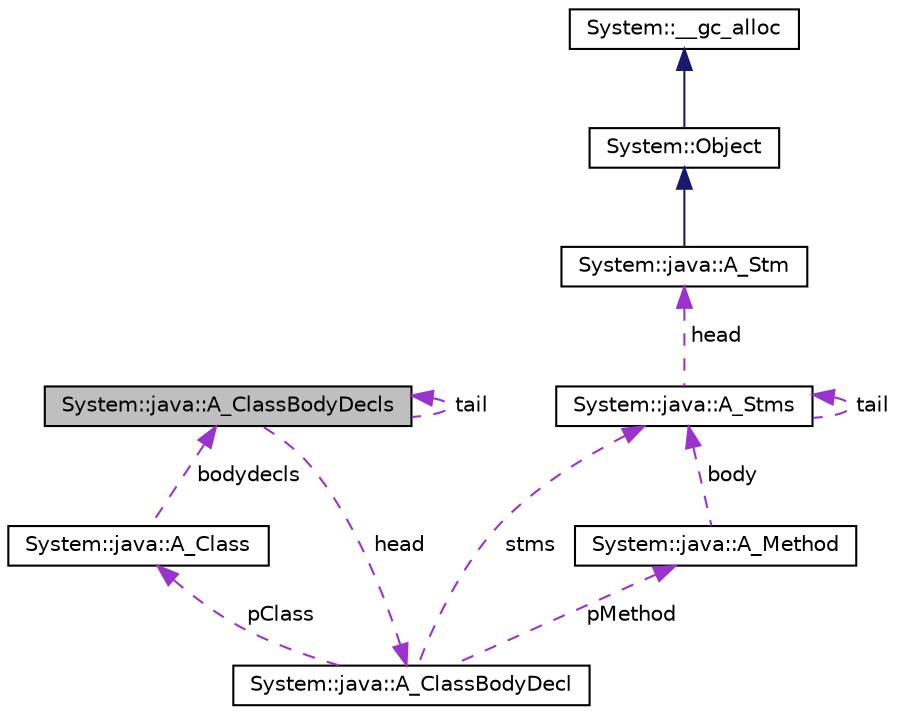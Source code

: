 digraph G
{
  edge [fontname="Helvetica",fontsize="10",labelfontname="Helvetica",labelfontsize="10"];
  node [fontname="Helvetica",fontsize="10",shape=record];
  Node1 [label="System::java::A_ClassBodyDecls",height=0.2,width=0.4,color="black", fillcolor="grey75", style="filled" fontcolor="black"];
  Node2 -> Node1 [dir="back",color="darkorchid3",fontsize="10",style="dashed",label=" head" ,fontname="Helvetica"];
  Node2 [label="System::java::A_ClassBodyDecl",height=0.2,width=0.4,color="black", fillcolor="white", style="filled",URL="$class_system_1_1java_1_1_a___class_body_decl.html"];
  Node3 -> Node2 [dir="back",color="darkorchid3",fontsize="10",style="dashed",label=" pClass" ,fontname="Helvetica"];
  Node3 [label="System::java::A_Class",height=0.2,width=0.4,color="black", fillcolor="white", style="filled",URL="$class_system_1_1java_1_1_a___class.html"];
  Node1 -> Node3 [dir="back",color="darkorchid3",fontsize="10",style="dashed",label=" bodydecls" ,fontname="Helvetica"];
  Node4 -> Node2 [dir="back",color="darkorchid3",fontsize="10",style="dashed",label=" pMethod" ,fontname="Helvetica"];
  Node4 [label="System::java::A_Method",height=0.2,width=0.4,color="black", fillcolor="white", style="filled",URL="$class_system_1_1java_1_1_a___method.html"];
  Node5 -> Node4 [dir="back",color="darkorchid3",fontsize="10",style="dashed",label=" body" ,fontname="Helvetica"];
  Node5 [label="System::java::A_Stms",height=0.2,width=0.4,color="black", fillcolor="white", style="filled",URL="$class_system_1_1java_1_1_a___stms.html"];
  Node6 -> Node5 [dir="back",color="darkorchid3",fontsize="10",style="dashed",label=" head" ,fontname="Helvetica"];
  Node6 [label="System::java::A_Stm",height=0.2,width=0.4,color="black", fillcolor="white", style="filled",URL="$class_system_1_1java_1_1_a___stm.html"];
  Node7 -> Node6 [dir="back",color="midnightblue",fontsize="10",style="solid",fontname="Helvetica"];
  Node7 [label="System::Object",height=0.2,width=0.4,color="black", fillcolor="white", style="filled",URL="$class_system_1_1_object.html"];
  Node8 -> Node7 [dir="back",color="midnightblue",fontsize="10",style="solid",fontname="Helvetica"];
  Node8 [label="System::__gc_alloc",height=0.2,width=0.4,color="black", fillcolor="white", style="filled",URL="$class_system_1_1____gc__alloc.html"];
  Node5 -> Node5 [dir="back",color="darkorchid3",fontsize="10",style="dashed",label=" tail" ,fontname="Helvetica"];
  Node5 -> Node2 [dir="back",color="darkorchid3",fontsize="10",style="dashed",label=" stms" ,fontname="Helvetica"];
  Node1 -> Node1 [dir="back",color="darkorchid3",fontsize="10",style="dashed",label=" tail" ,fontname="Helvetica"];
}
